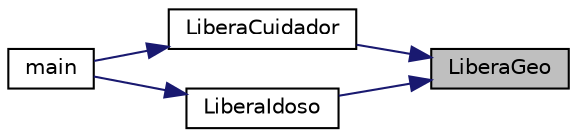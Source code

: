 digraph "LiberaGeo"
{
 // LATEX_PDF_SIZE
  edge [fontname="Helvetica",fontsize="10",labelfontname="Helvetica",labelfontsize="10"];
  node [fontname="Helvetica",fontsize="10",shape=record];
  rankdir="RL";
  Node1 [label="LiberaGeo",height=0.2,width=0.4,color="black", fillcolor="grey75", style="filled", fontcolor="black",tooltip="Libera a memoria alocada para a variavel de tipo Geoloc."];
  Node1 -> Node2 [dir="back",color="midnightblue",fontsize="10",style="solid"];
  Node2 [label="LiberaCuidador",height=0.2,width=0.4,color="black", fillcolor="white", style="filled",URL="$cuidador_8h.html#a6e4af23e054337b68d5037edeefa9c85",tooltip="Libera a memoria alocada para tal cuidador."];
  Node2 -> Node3 [dir="back",color="midnightblue",fontsize="10",style="solid"];
  Node3 [label="main",height=0.2,width=0.4,color="black", fillcolor="white", style="filled",URL="$cliente_8c.html#a0ddf1224851353fc92bfbff6f499fa97",tooltip=" "];
  Node1 -> Node4 [dir="back",color="midnightblue",fontsize="10",style="solid"];
  Node4 [label="LiberaIdoso",height=0.2,width=0.4,color="black", fillcolor="white", style="filled",URL="$idoso_8h.html#a9f1fc433114612ab21373e245aa47712",tooltip="Libera a memoria alocada para a variavel de tipo Idoso."];
  Node4 -> Node3 [dir="back",color="midnightblue",fontsize="10",style="solid"];
}
